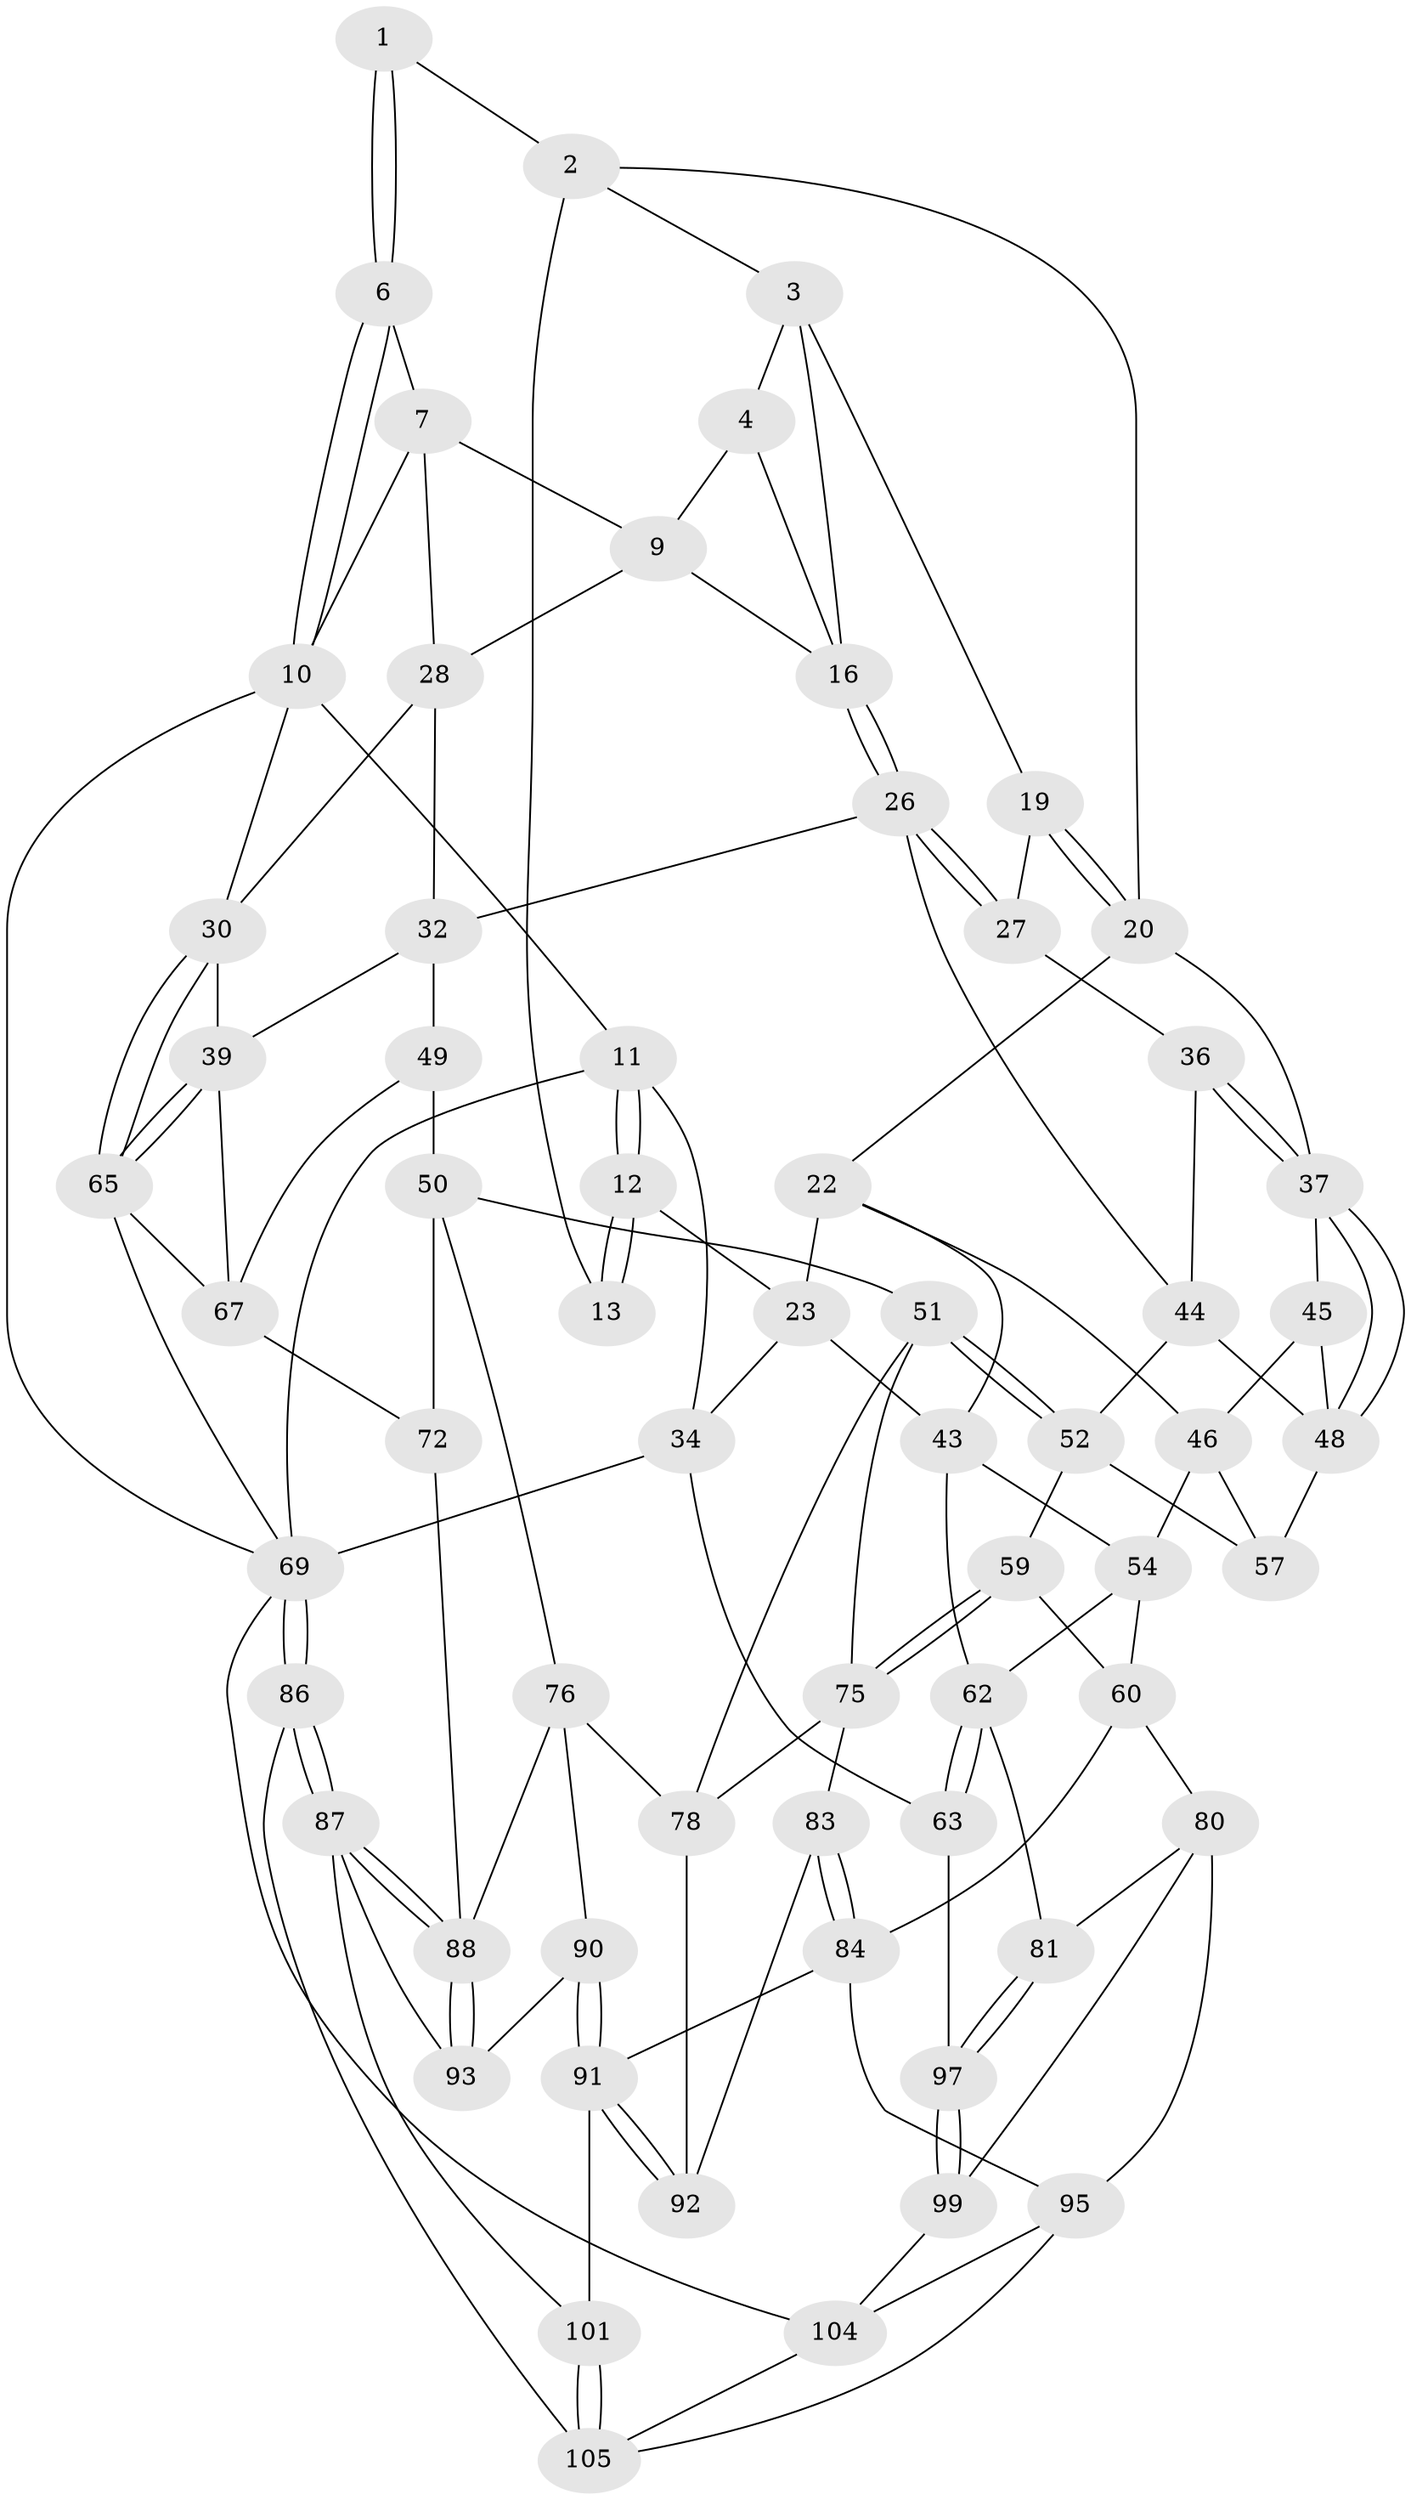 // Generated by graph-tools (version 1.1) at 2025/52/02/27/25 19:52:44]
// undirected, 64 vertices, 141 edges
graph export_dot {
graph [start="1"]
  node [color=gray90,style=filled];
  1 [pos="+0.6905097020442436+0"];
  2 [pos="+0.5055428288695583+0",super="+14"];
  3 [pos="+0.5584293361649487+0.0034906584798874143",super="+18"];
  4 [pos="+0.6429927774781976+0.062406320092936625",super="+5"];
  6 [pos="+0.940642022624741+0"];
  7 [pos="+0.8141597314643192+0.10917836175288499",super="+8"];
  9 [pos="+0.7400718406467057+0.13921597745984615",super="+15"];
  10 [pos="+1+0",super="+25"];
  11 [pos="+0+0"];
  12 [pos="+0+0",super="+24"];
  13 [pos="+0.24999104331733438+0"];
  16 [pos="+0.6509147329239728+0.1544268759655228",super="+17"];
  19 [pos="+0.45354319821693023+0.21084385735056027"];
  20 [pos="+0.38285746645240815+0.2089938748449644",super="+21"];
  22 [pos="+0.32268841431689105+0.2382546826367444",super="+42"];
  23 [pos="+0.1300613190131522+0.20828643284121806",super="+35"];
  26 [pos="+0.6074323759000366+0.31161454291049817",super="+33"];
  27 [pos="+0.5175346620597517+0.26053265630643274"];
  28 [pos="+0.8135782025660733+0.2764919259049005",super="+29"];
  30 [pos="+1+0.2944785991191839",super="+31"];
  32 [pos="+0.6758850166963022+0.35767296253558667",super="+41"];
  34 [pos="+0+0.3066746095698863",super="+64"];
  36 [pos="+0.5108436507247874+0.362600879227548"];
  37 [pos="+0.42350924244270904+0.4001230839399125",super="+38"];
  39 [pos="+0.8083117839345367+0.4596676351066936",super="+40"];
  43 [pos="+0.06680844384884377+0.3861887260737847",super="+55"];
  44 [pos="+0.5554318127077391+0.3738962069459876",super="+47"];
  45 [pos="+0.3522185457606029+0.39318122633947833"];
  46 [pos="+0.272605229367506+0.404150227736354",super="+53"];
  48 [pos="+0.45293620406136953+0.4745214390566746",super="+56"];
  49 [pos="+0.6690461273772852+0.4990223078263373"];
  50 [pos="+0.5981944842052475+0.5464022519188626",super="+73"];
  51 [pos="+0.5004547190936901+0.5467700028619953",super="+74"];
  52 [pos="+0.4939352218275873+0.5379574293514199",super="+58"];
  54 [pos="+0.1486025588158512+0.49147609998428476",super="+61"];
  57 [pos="+0.2940376710038273+0.4859096626590013"];
  59 [pos="+0.2852444193986173+0.6103083740489009"];
  60 [pos="+0.2296563210637734+0.6214990315373898",super="+79"];
  62 [pos="+0+0.6903723997342959",super="+70"];
  63 [pos="+0+0.6953422386350545"];
  65 [pos="+1+0.3079642143946553",super="+66"];
  67 [pos="+0.892697543792432+0.5987936733253182",super="+68"];
  69 [pos="+1+1",super="+71"];
  72 [pos="+0.7454353604167974+0.8099320058648541"];
  75 [pos="+0.3983542078229885+0.6675723177542982",super="+82"];
  76 [pos="+0.51142917928083+0.7058587188335071",super="+77"];
  78 [pos="+0.4706121328066437+0.6821342330221432",super="+85"];
  80 [pos="+0.14383807229452591+0.7440114040310098",super="+96"];
  81 [pos="+0.09965156269097314+0.7401025254230106"];
  83 [pos="+0.30990392153219076+0.778371091235477"];
  84 [pos="+0.2907289688295209+0.7875385964766185",super="+94"];
  86 [pos="+0.8839893603292607+1"];
  87 [pos="+0.854460344365361+1",super="+100"];
  88 [pos="+0.7498448238738136+0.8695396975140529",super="+89"];
  90 [pos="+0.5012785969798775+0.7645622491819833"];
  91 [pos="+0.42977451607302214+0.8349623757928685",super="+102"];
  92 [pos="+0.4118791310780842+0.8190087619306573"];
  93 [pos="+0.5339871451589441+0.7953584940598915"];
  95 [pos="+0.27268979194132076+0.8803563717360456",super="+106"];
  97 [pos="+0.08840026165653542+0.8192210246194465",super="+98"];
  99 [pos="+0.16536796860977593+0.8990659208485569",super="+103"];
  101 [pos="+0.4418844800419403+0.8843428647771979"];
  104 [pos="+0+1",super="+108"];
  105 [pos="+0.41990579355509083+0.9026976369029021",super="+107"];
  1 -- 2;
  1 -- 6;
  1 -- 6;
  2 -- 3;
  2 -- 20;
  2 -- 13;
  3 -- 4;
  3 -- 19;
  3 -- 16;
  4 -- 16;
  4 -- 9;
  6 -- 7;
  6 -- 10;
  6 -- 10;
  7 -- 10;
  7 -- 9;
  7 -- 28;
  9 -- 16;
  9 -- 28;
  10 -- 11;
  10 -- 69;
  10 -- 30;
  11 -- 12;
  11 -- 12;
  11 -- 34;
  11 -- 69;
  12 -- 13 [weight=2];
  12 -- 13;
  12 -- 23;
  16 -- 26;
  16 -- 26;
  19 -- 20;
  19 -- 20;
  19 -- 27;
  20 -- 22;
  20 -- 37;
  22 -- 23;
  22 -- 46;
  22 -- 43;
  23 -- 34;
  23 -- 43;
  26 -- 27;
  26 -- 27;
  26 -- 32;
  26 -- 44;
  27 -- 36;
  28 -- 30;
  28 -- 32;
  30 -- 65;
  30 -- 65;
  30 -- 39;
  32 -- 49;
  32 -- 39;
  34 -- 63;
  34 -- 69;
  36 -- 37;
  36 -- 37;
  36 -- 44;
  37 -- 48;
  37 -- 48;
  37 -- 45;
  39 -- 65;
  39 -- 65;
  39 -- 67;
  43 -- 62;
  43 -- 54;
  44 -- 48;
  44 -- 52;
  45 -- 46;
  45 -- 48;
  46 -- 54;
  46 -- 57;
  48 -- 57;
  49 -- 50;
  49 -- 67;
  50 -- 51;
  50 -- 72;
  50 -- 76;
  51 -- 52;
  51 -- 52;
  51 -- 75;
  51 -- 78;
  52 -- 57;
  52 -- 59;
  54 -- 60;
  54 -- 62;
  59 -- 60;
  59 -- 75;
  59 -- 75;
  60 -- 80;
  60 -- 84;
  62 -- 63;
  62 -- 63;
  62 -- 81;
  63 -- 97;
  65 -- 67;
  65 -- 69;
  67 -- 72;
  69 -- 86;
  69 -- 86;
  69 -- 104;
  72 -- 88;
  75 -- 83;
  75 -- 78;
  76 -- 90;
  76 -- 78;
  76 -- 88;
  78 -- 92;
  80 -- 81;
  80 -- 99;
  80 -- 95;
  81 -- 97;
  81 -- 97;
  83 -- 84;
  83 -- 84;
  83 -- 92;
  84 -- 91;
  84 -- 95;
  86 -- 87;
  86 -- 87;
  86 -- 105;
  87 -- 88;
  87 -- 88;
  87 -- 101;
  87 -- 93;
  88 -- 93;
  88 -- 93;
  90 -- 91;
  90 -- 91;
  90 -- 93;
  91 -- 92;
  91 -- 92;
  91 -- 101;
  95 -- 104;
  95 -- 105;
  97 -- 99 [weight=2];
  97 -- 99;
  99 -- 104;
  101 -- 105;
  101 -- 105;
  104 -- 105;
}
